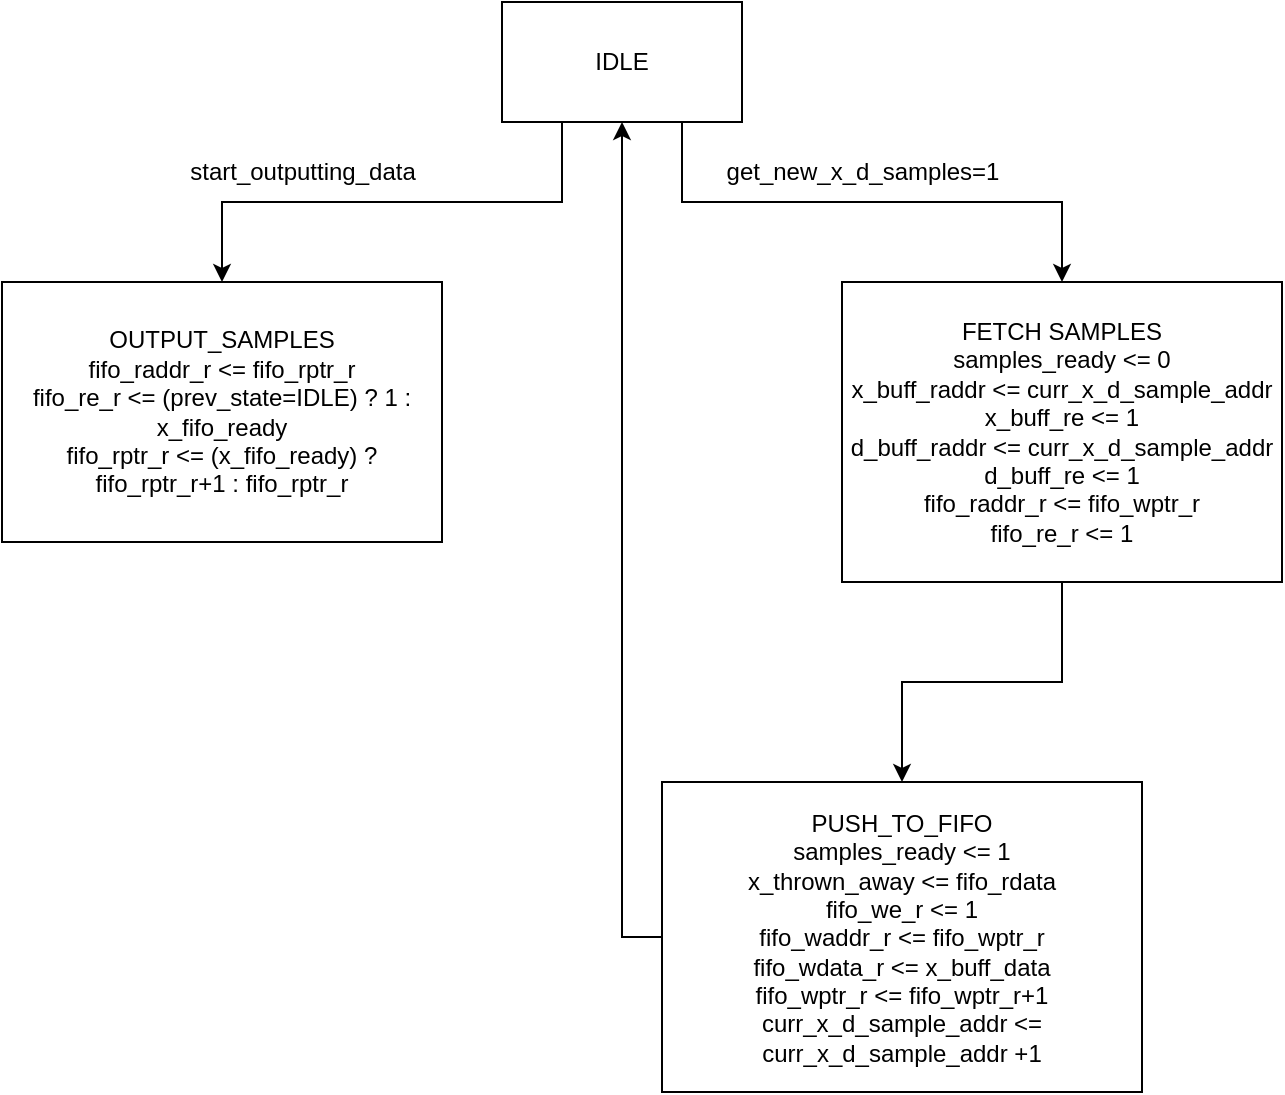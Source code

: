 <mxfile version="21.1.2" type="device">
  <diagram name="Page-1" id="BMSEtcmA7iiw5DpWT8Qd">
    <mxGraphModel dx="1050" dy="621" grid="1" gridSize="10" guides="1" tooltips="1" connect="1" arrows="1" fold="1" page="1" pageScale="1" pageWidth="827" pageHeight="1169" math="0" shadow="0">
      <root>
        <mxCell id="0" />
        <mxCell id="1" parent="0" />
        <mxCell id="bOGZRbPK4TcqC4YLD_gI-5" style="edgeStyle=orthogonalEdgeStyle;rounded=0;orthogonalLoop=1;jettySize=auto;html=1;exitX=0.75;exitY=1;exitDx=0;exitDy=0;entryX=0.5;entryY=0;entryDx=0;entryDy=0;" edge="1" parent="1" source="bOGZRbPK4TcqC4YLD_gI-1" target="bOGZRbPK4TcqC4YLD_gI-2">
          <mxGeometry relative="1" as="geometry" />
        </mxCell>
        <mxCell id="bOGZRbPK4TcqC4YLD_gI-11" style="edgeStyle=orthogonalEdgeStyle;rounded=0;orthogonalLoop=1;jettySize=auto;html=1;exitX=0.25;exitY=1;exitDx=0;exitDy=0;entryX=0.5;entryY=0;entryDx=0;entryDy=0;" edge="1" parent="1" source="bOGZRbPK4TcqC4YLD_gI-1" target="bOGZRbPK4TcqC4YLD_gI-9">
          <mxGeometry relative="1" as="geometry" />
        </mxCell>
        <mxCell id="bOGZRbPK4TcqC4YLD_gI-1" value="IDLE" style="rounded=0;whiteSpace=wrap;html=1;" vertex="1" parent="1">
          <mxGeometry x="340" y="180" width="120" height="60" as="geometry" />
        </mxCell>
        <mxCell id="bOGZRbPK4TcqC4YLD_gI-7" style="edgeStyle=orthogonalEdgeStyle;rounded=0;orthogonalLoop=1;jettySize=auto;html=1;exitX=0.5;exitY=1;exitDx=0;exitDy=0;entryX=0.5;entryY=0;entryDx=0;entryDy=0;" edge="1" parent="1" source="bOGZRbPK4TcqC4YLD_gI-2" target="bOGZRbPK4TcqC4YLD_gI-6">
          <mxGeometry relative="1" as="geometry" />
        </mxCell>
        <mxCell id="bOGZRbPK4TcqC4YLD_gI-2" value="FETCH SAMPLES&lt;br&gt;samples_ready &amp;lt;= 0&lt;br&gt;x_buff_raddr &amp;lt;= curr_x_d_sample_addr&lt;br&gt;x_buff_re &amp;lt;= 1&lt;br&gt;d_buff_raddr &amp;lt;= curr_x_d_sample_addr&lt;br&gt;d_buff_re &amp;lt;= 1&lt;br&gt;fifo_raddr_r &amp;lt;= fifo_wptr_r&lt;br&gt;fifo_re_r &amp;lt;= 1" style="rounded=0;whiteSpace=wrap;html=1;" vertex="1" parent="1">
          <mxGeometry x="510" y="320" width="220" height="150" as="geometry" />
        </mxCell>
        <mxCell id="bOGZRbPK4TcqC4YLD_gI-4" value="get_new_x_d_samples=1" style="text;html=1;align=center;verticalAlign=middle;resizable=0;points=[];autosize=1;strokeColor=none;fillColor=none;" vertex="1" parent="1">
          <mxGeometry x="440" y="250" width="160" height="30" as="geometry" />
        </mxCell>
        <mxCell id="bOGZRbPK4TcqC4YLD_gI-8" style="edgeStyle=orthogonalEdgeStyle;rounded=0;orthogonalLoop=1;jettySize=auto;html=1;exitX=0;exitY=0.5;exitDx=0;exitDy=0;entryX=0.5;entryY=1;entryDx=0;entryDy=0;" edge="1" parent="1" source="bOGZRbPK4TcqC4YLD_gI-6" target="bOGZRbPK4TcqC4YLD_gI-1">
          <mxGeometry relative="1" as="geometry" />
        </mxCell>
        <mxCell id="bOGZRbPK4TcqC4YLD_gI-6" value="PUSH_TO_FIFO&lt;br&gt;samples_ready &amp;lt;= 1&lt;br&gt;x_thrown_away &amp;lt;= fifo_rdata&lt;br&gt;fifo_we_r &amp;lt;= 1&lt;br&gt;fifo_waddr_r &amp;lt;= fifo_wptr_r&lt;br&gt;fifo_wdata_r &amp;lt;= x_buff_data&lt;br&gt;fifo_wptr_r &amp;lt;= fifo_wptr_r+1&lt;br&gt;curr_x_d_sample_addr &amp;lt;= curr_x_d_sample_addr&amp;nbsp;+1" style="rounded=0;whiteSpace=wrap;html=1;" vertex="1" parent="1">
          <mxGeometry x="420" y="570" width="240" height="155" as="geometry" />
        </mxCell>
        <mxCell id="bOGZRbPK4TcqC4YLD_gI-9" value="OUTPUT_SAMPLES&lt;br&gt;fifo_raddr_r &amp;lt;= fifo_rptr_r&lt;br&gt;fifo_re_r &amp;lt;= (prev_state=IDLE) ? 1 : x_fifo_ready&lt;br&gt;fifo_rptr_r &amp;lt;= (x_fifo_ready) ? fifo_rptr_r+1 : fifo_rptr_r" style="rounded=0;whiteSpace=wrap;html=1;" vertex="1" parent="1">
          <mxGeometry x="90" y="320" width="220" height="130" as="geometry" />
        </mxCell>
        <mxCell id="bOGZRbPK4TcqC4YLD_gI-12" value="start_outputting_data" style="text;html=1;align=center;verticalAlign=middle;resizable=0;points=[];autosize=1;strokeColor=none;fillColor=none;" vertex="1" parent="1">
          <mxGeometry x="170" y="250" width="140" height="30" as="geometry" />
        </mxCell>
      </root>
    </mxGraphModel>
  </diagram>
</mxfile>
